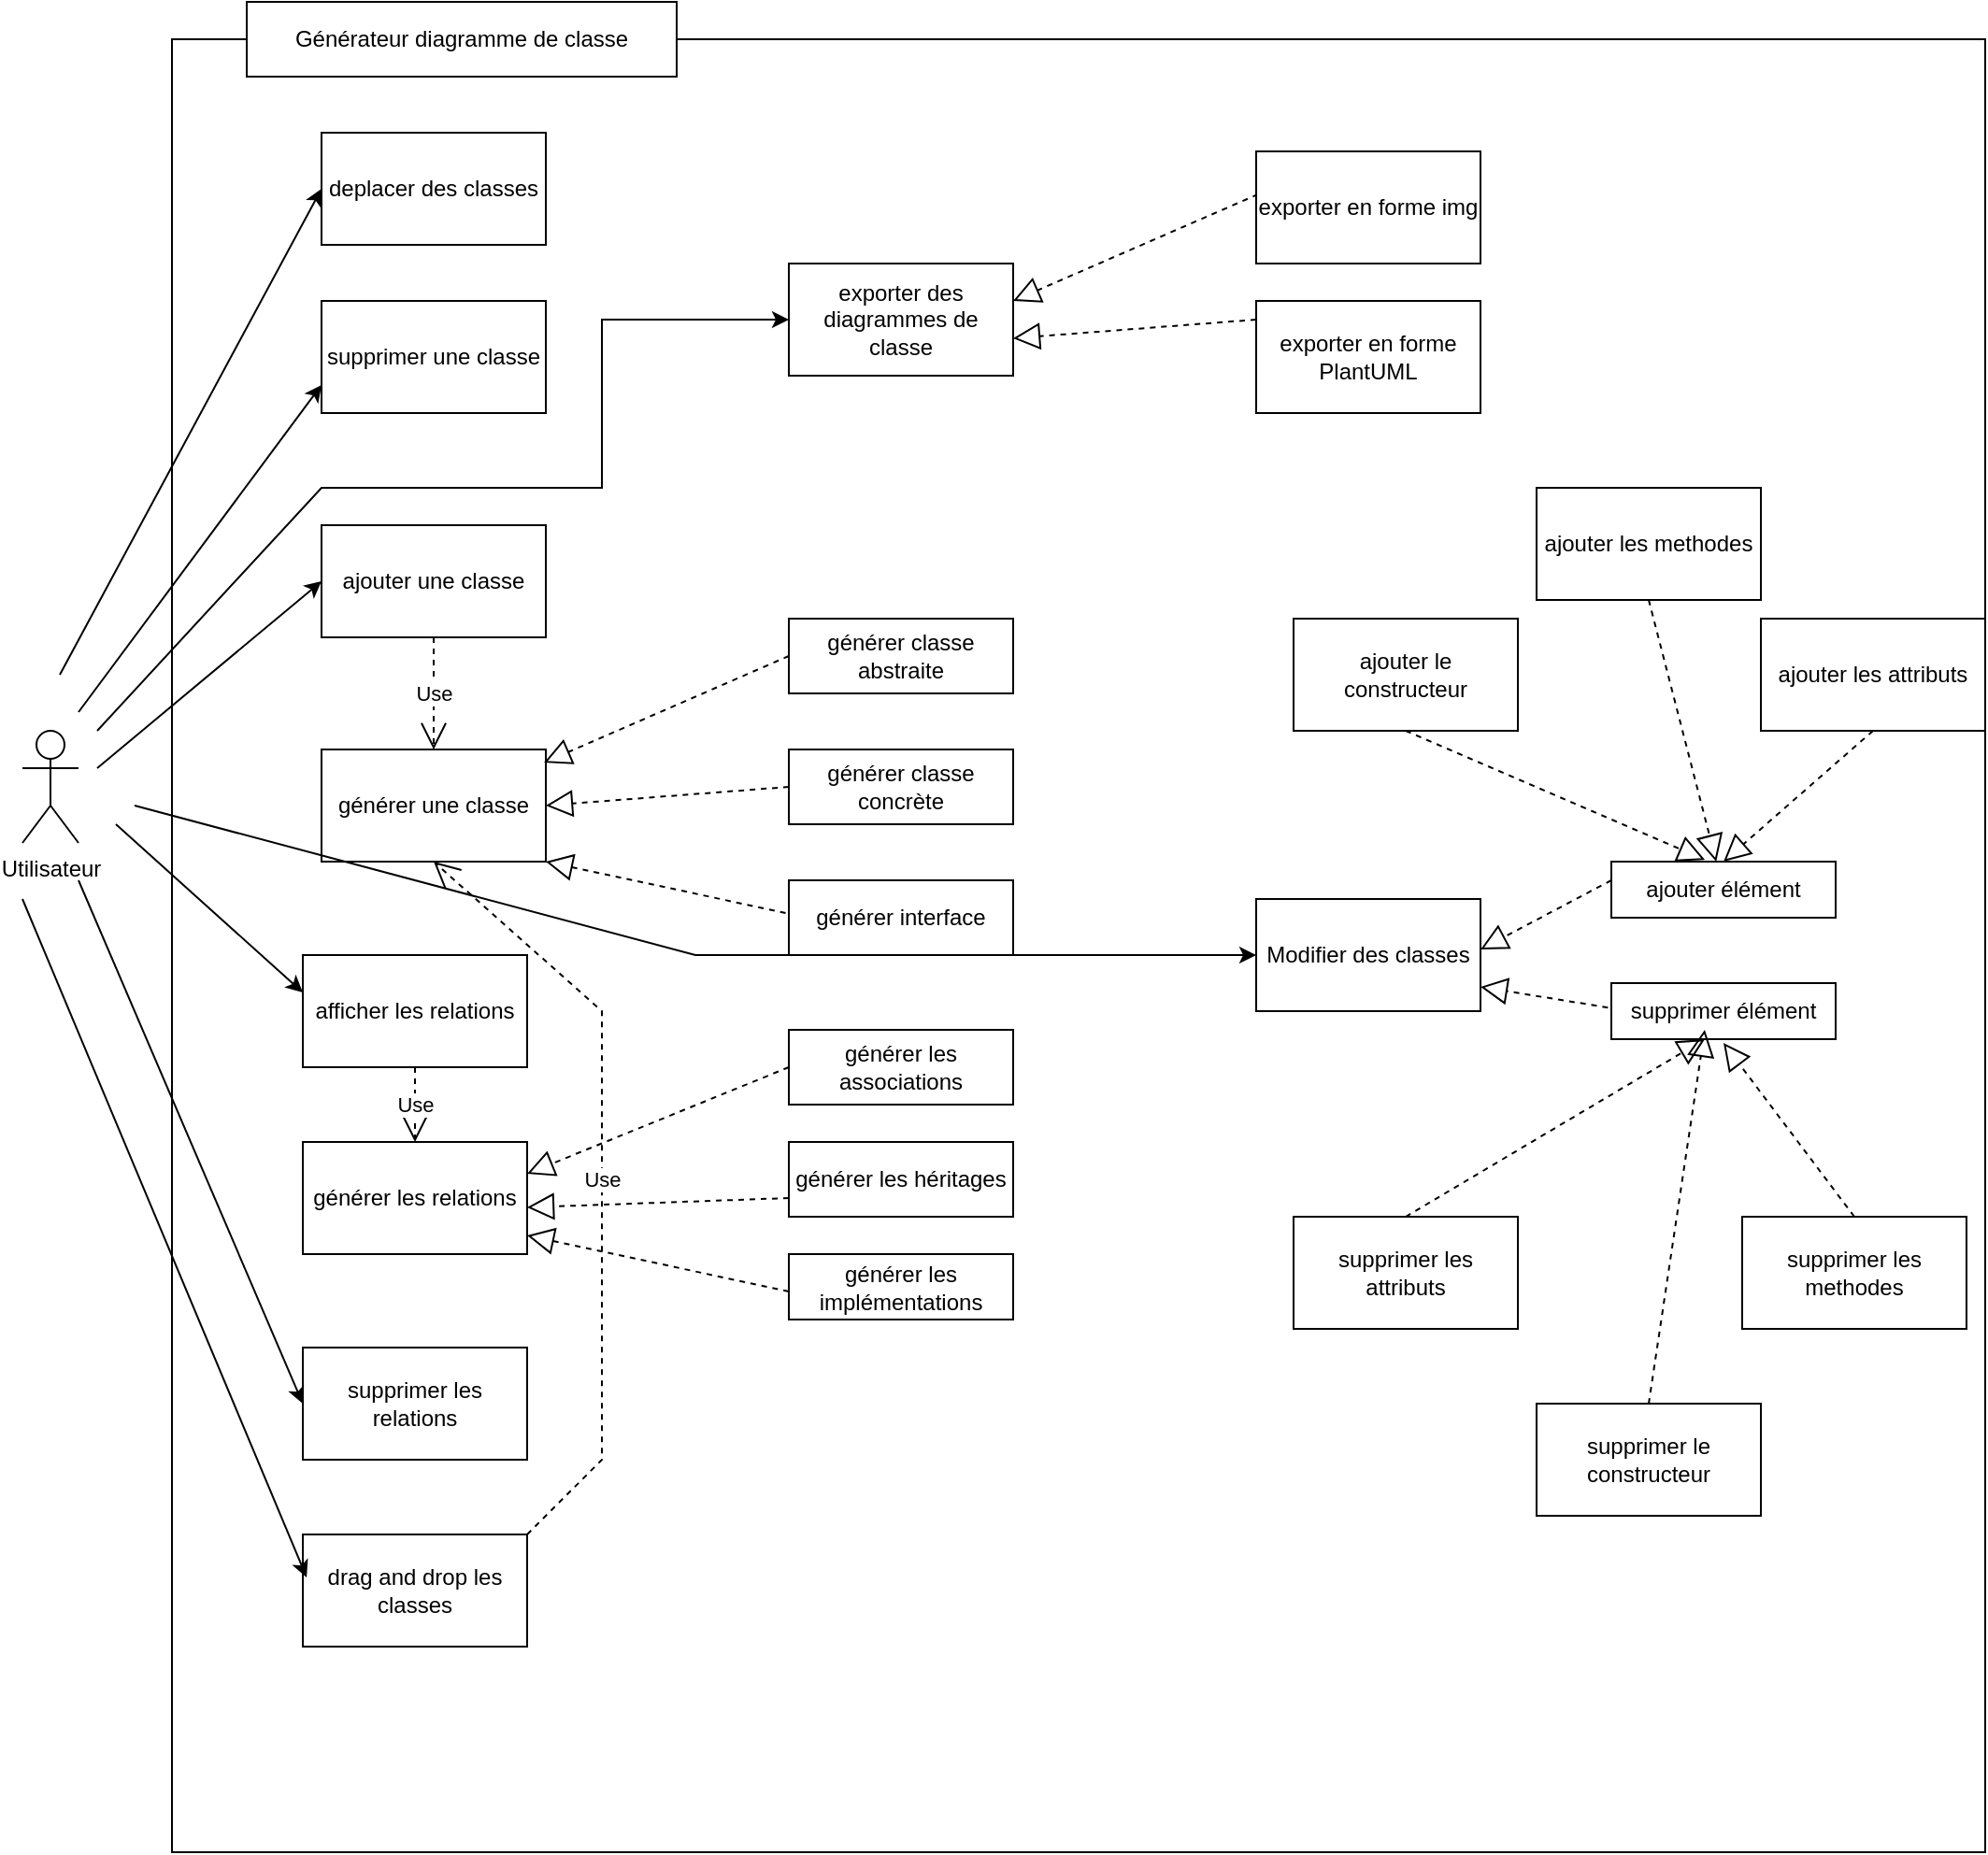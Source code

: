 <mxfile version="20.6.0" type="github">
  <diagram id="u8R9QNCznZn25XMOLj8T" name="Page-1">
    <mxGraphModel dx="1800" dy="2157" grid="1" gridSize="10" guides="1" tooltips="1" connect="1" arrows="1" fold="1" page="1" pageScale="1" pageWidth="850" pageHeight="1100" math="0" shadow="0">
      <root>
        <mxCell id="0" />
        <mxCell id="1" parent="0" />
        <mxCell id="k6QddJMB9UaT1ctJLDSK-1" value="" style="whiteSpace=wrap;html=1;aspect=fixed;" vertex="1" parent="1">
          <mxGeometry x="120" y="-230" width="970" height="970" as="geometry" />
        </mxCell>
        <mxCell id="k6QddJMB9UaT1ctJLDSK-2" value="Utilisateur " style="shape=umlActor;verticalLabelPosition=bottom;verticalAlign=top;html=1;outlineConnect=0;" vertex="1" parent="1">
          <mxGeometry x="40" y="140" width="30" height="60" as="geometry" />
        </mxCell>
        <mxCell id="k6QddJMB9UaT1ctJLDSK-5" value="Générateur diagramme de classe" style="rounded=0;whiteSpace=wrap;html=1;" vertex="1" parent="1">
          <mxGeometry x="160" y="-250" width="230" height="40" as="geometry" />
        </mxCell>
        <mxCell id="k6QddJMB9UaT1ctJLDSK-9" value="générer une classe" style="rounded=0;whiteSpace=wrap;html=1;" vertex="1" parent="1">
          <mxGeometry x="200" y="150" width="120" height="60" as="geometry" />
        </mxCell>
        <mxCell id="k6QddJMB9UaT1ctJLDSK-10" value="générer les relations " style="rounded=0;whiteSpace=wrap;html=1;" vertex="1" parent="1">
          <mxGeometry x="190" y="360" width="120" height="60" as="geometry" />
        </mxCell>
        <mxCell id="k6QddJMB9UaT1ctJLDSK-11" value="drag and drop les classes" style="rounded=0;whiteSpace=wrap;html=1;" vertex="1" parent="1">
          <mxGeometry x="190" y="570" width="120" height="60" as="geometry" />
        </mxCell>
        <mxCell id="k6QddJMB9UaT1ctJLDSK-13" value="exporter des diagrammes de classe" style="rounded=0;whiteSpace=wrap;html=1;" vertex="1" parent="1">
          <mxGeometry x="450" y="-110" width="120" height="60" as="geometry" />
        </mxCell>
        <mxCell id="k6QddJMB9UaT1ctJLDSK-27" value="générer classe concrète " style="rounded=0;whiteSpace=wrap;html=1;" vertex="1" parent="1">
          <mxGeometry x="450" y="150" width="120" height="40" as="geometry" />
        </mxCell>
        <mxCell id="k6QddJMB9UaT1ctJLDSK-32" value="" style="endArrow=block;dashed=1;endFill=0;endSize=12;html=1;rounded=0;exitX=0;exitY=0.5;exitDx=0;exitDy=0;entryX=1;entryY=0.5;entryDx=0;entryDy=0;" edge="1" parent="1" source="k6QddJMB9UaT1ctJLDSK-27" target="k6QddJMB9UaT1ctJLDSK-9">
          <mxGeometry width="160" relative="1" as="geometry">
            <mxPoint x="480" y="190" as="sourcePoint" />
            <mxPoint x="320" y="190" as="targetPoint" />
          </mxGeometry>
        </mxCell>
        <mxCell id="k6QddJMB9UaT1ctJLDSK-35" value="" style="endArrow=block;dashed=1;endFill=0;endSize=12;html=1;rounded=0;entryX=1;entryY=1;entryDx=0;entryDy=0;" edge="1" parent="1" target="k6QddJMB9UaT1ctJLDSK-9">
          <mxGeometry width="160" relative="1" as="geometry">
            <mxPoint x="460" y="240" as="sourcePoint" />
            <mxPoint x="340" y="240" as="targetPoint" />
          </mxGeometry>
        </mxCell>
        <mxCell id="k6QddJMB9UaT1ctJLDSK-36" value="générer interface" style="rounded=0;whiteSpace=wrap;html=1;" vertex="1" parent="1">
          <mxGeometry x="450" y="220" width="120" height="40" as="geometry" />
        </mxCell>
        <mxCell id="k6QddJMB9UaT1ctJLDSK-37" value="générer classe abstraite" style="rounded=0;whiteSpace=wrap;html=1;" vertex="1" parent="1">
          <mxGeometry x="450" y="80" width="120" height="40" as="geometry" />
        </mxCell>
        <mxCell id="k6QddJMB9UaT1ctJLDSK-38" value="" style="endArrow=block;dashed=1;endFill=0;endSize=12;html=1;rounded=0;exitX=0;exitY=0.5;exitDx=0;exitDy=0;entryX=0.992;entryY=0.117;entryDx=0;entryDy=0;entryPerimeter=0;" edge="1" parent="1" target="k6QddJMB9UaT1ctJLDSK-9">
          <mxGeometry width="160" relative="1" as="geometry">
            <mxPoint x="450" y="100" as="sourcePoint" />
            <mxPoint x="320" y="100" as="targetPoint" />
          </mxGeometry>
        </mxCell>
        <mxCell id="k6QddJMB9UaT1ctJLDSK-43" value="" style="endArrow=block;dashed=1;endFill=0;endSize=12;html=1;rounded=0;entryX=1;entryY=1;entryDx=0;entryDy=0;" edge="1" parent="1">
          <mxGeometry width="160" relative="1" as="geometry">
            <mxPoint x="450" y="440" as="sourcePoint" />
            <mxPoint x="310" y="410" as="targetPoint" />
          </mxGeometry>
        </mxCell>
        <mxCell id="k6QddJMB9UaT1ctJLDSK-44" value="générer les implémentations" style="rounded=0;whiteSpace=wrap;html=1;" vertex="1" parent="1">
          <mxGeometry x="450" y="420" width="120" height="35" as="geometry" />
        </mxCell>
        <mxCell id="k6QddJMB9UaT1ctJLDSK-45" value="générer les héritages" style="rounded=0;whiteSpace=wrap;html=1;" vertex="1" parent="1">
          <mxGeometry x="450" y="360" width="120" height="40" as="geometry" />
        </mxCell>
        <mxCell id="k6QddJMB9UaT1ctJLDSK-46" value="" style="endArrow=block;dashed=1;endFill=0;endSize=12;html=1;rounded=0;exitX=0;exitY=0.75;exitDx=0;exitDy=0;entryX=1;entryY=0.5;entryDx=0;entryDy=0;" edge="1" parent="1" source="k6QddJMB9UaT1ctJLDSK-45">
          <mxGeometry width="160" relative="1" as="geometry">
            <mxPoint x="440" y="385" as="sourcePoint" />
            <mxPoint x="310" y="395" as="targetPoint" />
          </mxGeometry>
        </mxCell>
        <mxCell id="k6QddJMB9UaT1ctJLDSK-47" value="" style="endArrow=block;dashed=1;endFill=0;endSize=12;html=1;rounded=0;entryX=0.992;entryY=0.117;entryDx=0;entryDy=0;entryPerimeter=0;" edge="1" parent="1">
          <mxGeometry width="160" relative="1" as="geometry">
            <mxPoint x="450" y="320" as="sourcePoint" />
            <mxPoint x="310.0" y="377.02" as="targetPoint" />
          </mxGeometry>
        </mxCell>
        <mxCell id="k6QddJMB9UaT1ctJLDSK-48" value="générer les associations" style="rounded=0;whiteSpace=wrap;html=1;" vertex="1" parent="1">
          <mxGeometry x="450" y="300" width="120" height="40" as="geometry" />
        </mxCell>
        <mxCell id="k6QddJMB9UaT1ctJLDSK-49" value="ajouter une classe" style="rounded=0;whiteSpace=wrap;html=1;" vertex="1" parent="1">
          <mxGeometry x="200" y="30" width="120" height="60" as="geometry" />
        </mxCell>
        <mxCell id="k6QddJMB9UaT1ctJLDSK-50" value="supprimer une classe" style="rounded=0;whiteSpace=wrap;html=1;" vertex="1" parent="1">
          <mxGeometry x="200" y="-90" width="120" height="60" as="geometry" />
        </mxCell>
        <mxCell id="k6QddJMB9UaT1ctJLDSK-52" value="" style="endArrow=classic;html=1;rounded=0;entryX=0;entryY=0.5;entryDx=0;entryDy=0;" edge="1" parent="1" target="k6QddJMB9UaT1ctJLDSK-49">
          <mxGeometry width="50" height="50" relative="1" as="geometry">
            <mxPoint x="80" y="160" as="sourcePoint" />
            <mxPoint x="450" y="-70" as="targetPoint" />
          </mxGeometry>
        </mxCell>
        <mxCell id="k6QddJMB9UaT1ctJLDSK-53" value="" style="endArrow=classic;html=1;rounded=0;" edge="1" parent="1">
          <mxGeometry width="50" height="50" relative="1" as="geometry">
            <mxPoint x="90" y="190" as="sourcePoint" />
            <mxPoint x="190" y="280" as="targetPoint" />
          </mxGeometry>
        </mxCell>
        <mxCell id="k6QddJMB9UaT1ctJLDSK-54" value="afficher les relations" style="rounded=0;whiteSpace=wrap;html=1;" vertex="1" parent="1">
          <mxGeometry x="190" y="260" width="120" height="60" as="geometry" />
        </mxCell>
        <mxCell id="k6QddJMB9UaT1ctJLDSK-55" value="Use" style="endArrow=open;endSize=12;dashed=1;html=1;rounded=0;exitX=0.5;exitY=1;exitDx=0;exitDy=0;" edge="1" parent="1" source="k6QddJMB9UaT1ctJLDSK-54" target="k6QddJMB9UaT1ctJLDSK-10">
          <mxGeometry width="160" relative="1" as="geometry">
            <mxPoint x="360" y="230" as="sourcePoint" />
            <mxPoint x="200" y="230" as="targetPoint" />
          </mxGeometry>
        </mxCell>
        <object label="Use" id="k6QddJMB9UaT1ctJLDSK-57">
          <mxCell style="endArrow=open;endSize=12;dashed=1;html=1;rounded=0;exitX=0.5;exitY=1;exitDx=0;exitDy=0;entryX=0.5;entryY=0;entryDx=0;entryDy=0;" edge="1" parent="1" source="k6QddJMB9UaT1ctJLDSK-49" target="k6QddJMB9UaT1ctJLDSK-9">
            <mxGeometry width="160" relative="1" as="geometry">
              <mxPoint x="260" y="330" as="sourcePoint" />
              <mxPoint x="260" y="370" as="targetPoint" />
            </mxGeometry>
          </mxCell>
        </object>
        <mxCell id="k6QddJMB9UaT1ctJLDSK-58" value="" style="endArrow=classic;html=1;rounded=0;entryX=0;entryY=0.75;entryDx=0;entryDy=0;" edge="1" parent="1" target="k6QddJMB9UaT1ctJLDSK-50">
          <mxGeometry width="50" height="50" relative="1" as="geometry">
            <mxPoint x="70" y="130" as="sourcePoint" />
            <mxPoint x="210" y="70" as="targetPoint" />
          </mxGeometry>
        </mxCell>
        <mxCell id="k6QddJMB9UaT1ctJLDSK-59" value="supprimer les relations" style="rounded=0;whiteSpace=wrap;html=1;" vertex="1" parent="1">
          <mxGeometry x="190" y="470" width="120" height="60" as="geometry" />
        </mxCell>
        <mxCell id="k6QddJMB9UaT1ctJLDSK-60" value="" style="endArrow=classic;html=1;rounded=0;entryX=0;entryY=0.5;entryDx=0;entryDy=0;" edge="1" parent="1" target="k6QddJMB9UaT1ctJLDSK-59">
          <mxGeometry width="50" height="50" relative="1" as="geometry">
            <mxPoint x="70" y="220" as="sourcePoint" />
            <mxPoint x="200" y="290" as="targetPoint" />
          </mxGeometry>
        </mxCell>
        <mxCell id="k6QddJMB9UaT1ctJLDSK-61" value="" style="endArrow=classic;html=1;rounded=0;" edge="1" parent="1">
          <mxGeometry width="50" height="50" relative="1" as="geometry">
            <mxPoint x="80" y="140" as="sourcePoint" />
            <mxPoint x="450" y="-80" as="targetPoint" />
            <Array as="points">
              <mxPoint x="200" y="10" />
              <mxPoint x="350" y="10" />
              <mxPoint x="350" y="-80" />
              <mxPoint x="410" y="-80" />
            </Array>
          </mxGeometry>
        </mxCell>
        <mxCell id="k6QddJMB9UaT1ctJLDSK-62" value="" style="endArrow=block;dashed=1;endFill=0;endSize=12;html=1;rounded=0;exitX=0;exitY=0.5;exitDx=0;exitDy=0;entryX=0.992;entryY=0.117;entryDx=0;entryDy=0;entryPerimeter=0;" edge="1" parent="1">
          <mxGeometry width="160" relative="1" as="geometry">
            <mxPoint x="700.96" y="-147.02" as="sourcePoint" />
            <mxPoint x="570" y="-90" as="targetPoint" />
          </mxGeometry>
        </mxCell>
        <mxCell id="k6QddJMB9UaT1ctJLDSK-63" value="exporter en forme img" style="rounded=0;whiteSpace=wrap;html=1;" vertex="1" parent="1">
          <mxGeometry x="700" y="-170" width="120" height="60" as="geometry" />
        </mxCell>
        <mxCell id="k6QddJMB9UaT1ctJLDSK-64" value="exporter en forme PlantUML" style="rounded=0;whiteSpace=wrap;html=1;" vertex="1" parent="1">
          <mxGeometry x="700" y="-90" width="120" height="60" as="geometry" />
        </mxCell>
        <mxCell id="k6QddJMB9UaT1ctJLDSK-65" value="" style="endArrow=block;dashed=1;endFill=0;endSize=12;html=1;rounded=0;exitX=0;exitY=0.5;exitDx=0;exitDy=0;entryX=1;entryY=0.5;entryDx=0;entryDy=0;" edge="1" parent="1">
          <mxGeometry width="160" relative="1" as="geometry">
            <mxPoint x="700" y="-80" as="sourcePoint" />
            <mxPoint x="570" y="-70" as="targetPoint" />
          </mxGeometry>
        </mxCell>
        <mxCell id="k6QddJMB9UaT1ctJLDSK-66" value="" style="endArrow=classic;html=1;rounded=0;entryX=0.017;entryY=0.383;entryDx=0;entryDy=0;entryPerimeter=0;" edge="1" parent="1" target="k6QddJMB9UaT1ctJLDSK-11">
          <mxGeometry width="50" height="50" relative="1" as="geometry">
            <mxPoint x="40" y="230" as="sourcePoint" />
            <mxPoint x="180" y="580" as="targetPoint" />
          </mxGeometry>
        </mxCell>
        <mxCell id="k6QddJMB9UaT1ctJLDSK-67" value="Modifier des classes" style="rounded=0;whiteSpace=wrap;html=1;" vertex="1" parent="1">
          <mxGeometry x="700" y="230" width="120" height="60" as="geometry" />
        </mxCell>
        <mxCell id="k6QddJMB9UaT1ctJLDSK-68" value="" style="endArrow=classic;html=1;rounded=0;" edge="1" parent="1">
          <mxGeometry width="50" height="50" relative="1" as="geometry">
            <mxPoint x="100" y="180" as="sourcePoint" />
            <mxPoint x="700" y="260" as="targetPoint" />
            <Array as="points">
              <mxPoint x="400" y="260" />
            </Array>
          </mxGeometry>
        </mxCell>
        <mxCell id="k6QddJMB9UaT1ctJLDSK-69" value="" style="endArrow=block;dashed=1;endFill=0;endSize=12;html=1;rounded=0;entryX=0.992;entryY=0.117;entryDx=0;entryDy=0;entryPerimeter=0;" edge="1" parent="1">
          <mxGeometry width="160" relative="1" as="geometry">
            <mxPoint x="890" y="220" as="sourcePoint" />
            <mxPoint x="820" y="257.02" as="targetPoint" />
          </mxGeometry>
        </mxCell>
        <mxCell id="k6QddJMB9UaT1ctJLDSK-70" value="" style="endArrow=block;dashed=1;endFill=0;endSize=12;html=1;rounded=0;entryX=0.992;entryY=0.117;entryDx=0;entryDy=0;entryPerimeter=0;" edge="1" parent="1">
          <mxGeometry width="160" relative="1" as="geometry">
            <mxPoint x="900" y="290" as="sourcePoint" />
            <mxPoint x="820" y="277.02" as="targetPoint" />
          </mxGeometry>
        </mxCell>
        <mxCell id="k6QddJMB9UaT1ctJLDSK-71" value="ajouter élément" style="rounded=0;whiteSpace=wrap;html=1;" vertex="1" parent="1">
          <mxGeometry x="890" y="210" width="120" height="30" as="geometry" />
        </mxCell>
        <mxCell id="k6QddJMB9UaT1ctJLDSK-72" value="supprimer élément" style="rounded=0;whiteSpace=wrap;html=1;" vertex="1" parent="1">
          <mxGeometry x="890" y="275" width="120" height="30" as="geometry" />
        </mxCell>
        <mxCell id="k6QddJMB9UaT1ctJLDSK-73" value="ajouter le constructeur" style="rounded=0;whiteSpace=wrap;html=1;" vertex="1" parent="1">
          <mxGeometry x="720" y="80" width="120" height="60" as="geometry" />
        </mxCell>
        <mxCell id="k6QddJMB9UaT1ctJLDSK-74" value="ajouter les methodes" style="rounded=0;whiteSpace=wrap;html=1;" vertex="1" parent="1">
          <mxGeometry x="850" y="10" width="120" height="60" as="geometry" />
        </mxCell>
        <mxCell id="k6QddJMB9UaT1ctJLDSK-75" value="ajouter les attributs" style="rounded=0;whiteSpace=wrap;html=1;" vertex="1" parent="1">
          <mxGeometry x="970" y="80" width="120" height="60" as="geometry" />
        </mxCell>
        <mxCell id="k6QddJMB9UaT1ctJLDSK-76" value="supprimer les attributs" style="rounded=0;whiteSpace=wrap;html=1;" vertex="1" parent="1">
          <mxGeometry x="720" y="400" width="120" height="60" as="geometry" />
        </mxCell>
        <mxCell id="k6QddJMB9UaT1ctJLDSK-77" value="supprimer le constructeur" style="rounded=0;whiteSpace=wrap;html=1;" vertex="1" parent="1">
          <mxGeometry x="850" y="500" width="120" height="60" as="geometry" />
        </mxCell>
        <mxCell id="k6QddJMB9UaT1ctJLDSK-78" value="supprimer les methodes" style="rounded=0;whiteSpace=wrap;html=1;" vertex="1" parent="1">
          <mxGeometry x="960" y="400" width="120" height="60" as="geometry" />
        </mxCell>
        <mxCell id="k6QddJMB9UaT1ctJLDSK-79" value="" style="endArrow=block;dashed=1;endFill=0;endSize=12;html=1;rounded=0;entryX=0.5;entryY=0;entryDx=0;entryDy=0;" edge="1" parent="1" target="k6QddJMB9UaT1ctJLDSK-71">
          <mxGeometry width="160" relative="1" as="geometry">
            <mxPoint x="1030" y="140" as="sourcePoint" />
            <mxPoint x="960" y="177.02" as="targetPoint" />
          </mxGeometry>
        </mxCell>
        <mxCell id="k6QddJMB9UaT1ctJLDSK-80" value="" style="endArrow=block;dashed=1;endFill=0;endSize=12;html=1;rounded=0;" edge="1" parent="1" target="k6QddJMB9UaT1ctJLDSK-71">
          <mxGeometry width="160" relative="1" as="geometry">
            <mxPoint x="910" y="70" as="sourcePoint" />
            <mxPoint x="830" y="140" as="targetPoint" />
          </mxGeometry>
        </mxCell>
        <mxCell id="k6QddJMB9UaT1ctJLDSK-81" value="" style="endArrow=block;dashed=1;endFill=0;endSize=12;html=1;rounded=0;exitX=0.5;exitY=1;exitDx=0;exitDy=0;entryX=0.417;entryY=-0.033;entryDx=0;entryDy=0;entryPerimeter=0;" edge="1" parent="1" source="k6QddJMB9UaT1ctJLDSK-73" target="k6QddJMB9UaT1ctJLDSK-71">
          <mxGeometry width="160" relative="1" as="geometry">
            <mxPoint x="920" y="80" as="sourcePoint" />
            <mxPoint x="956.129" y="220" as="targetPoint" />
          </mxGeometry>
        </mxCell>
        <mxCell id="k6QddJMB9UaT1ctJLDSK-82" value="" style="endArrow=block;dashed=1;endFill=0;endSize=12;html=1;rounded=0;entryX=0.992;entryY=0.117;entryDx=0;entryDy=0;entryPerimeter=0;exitX=0.5;exitY=0;exitDx=0;exitDy=0;" edge="1" parent="1" source="k6QddJMB9UaT1ctJLDSK-78">
          <mxGeometry width="160" relative="1" as="geometry">
            <mxPoint x="1030" y="320" as="sourcePoint" />
            <mxPoint x="950" y="307.02" as="targetPoint" />
          </mxGeometry>
        </mxCell>
        <mxCell id="k6QddJMB9UaT1ctJLDSK-83" value="" style="endArrow=block;dashed=1;endFill=0;endSize=12;html=1;rounded=0;exitX=0.5;exitY=0;exitDx=0;exitDy=0;" edge="1" parent="1" source="k6QddJMB9UaT1ctJLDSK-77">
          <mxGeometry width="160" relative="1" as="geometry">
            <mxPoint x="1030" y="410" as="sourcePoint" />
            <mxPoint x="940" y="300" as="targetPoint" />
          </mxGeometry>
        </mxCell>
        <mxCell id="k6QddJMB9UaT1ctJLDSK-84" value="" style="endArrow=block;dashed=1;endFill=0;endSize=12;html=1;rounded=0;exitX=0.5;exitY=0;exitDx=0;exitDy=0;" edge="1" parent="1" source="k6QddJMB9UaT1ctJLDSK-76">
          <mxGeometry width="160" relative="1" as="geometry">
            <mxPoint x="900" y="495" as="sourcePoint" />
            <mxPoint x="940" y="305" as="targetPoint" />
          </mxGeometry>
        </mxCell>
        <mxCell id="k6QddJMB9UaT1ctJLDSK-85" value="Use" style="endArrow=open;endSize=12;dashed=1;html=1;rounded=0;entryX=0.5;entryY=1;entryDx=0;entryDy=0;" edge="1" parent="1" target="k6QddJMB9UaT1ctJLDSK-9">
          <mxGeometry x="-0.009" width="160" relative="1" as="geometry">
            <mxPoint x="310" y="570" as="sourcePoint" />
            <mxPoint x="470" y="570" as="targetPoint" />
            <Array as="points">
              <mxPoint x="350" y="530" />
              <mxPoint x="350" y="290" />
            </Array>
            <mxPoint as="offset" />
          </mxGeometry>
        </mxCell>
        <mxCell id="k6QddJMB9UaT1ctJLDSK-87" value="deplacer des classes" style="rounded=0;whiteSpace=wrap;html=1;" vertex="1" parent="1">
          <mxGeometry x="200" y="-180" width="120" height="60" as="geometry" />
        </mxCell>
        <mxCell id="k6QddJMB9UaT1ctJLDSK-88" value="" style="endArrow=classic;html=1;rounded=0;entryX=0;entryY=0.5;entryDx=0;entryDy=0;" edge="1" parent="1" target="k6QddJMB9UaT1ctJLDSK-87">
          <mxGeometry width="50" height="50" relative="1" as="geometry">
            <mxPoint x="60" y="110" as="sourcePoint" />
            <mxPoint x="80" y="100" as="targetPoint" />
          </mxGeometry>
        </mxCell>
      </root>
    </mxGraphModel>
  </diagram>
</mxfile>
